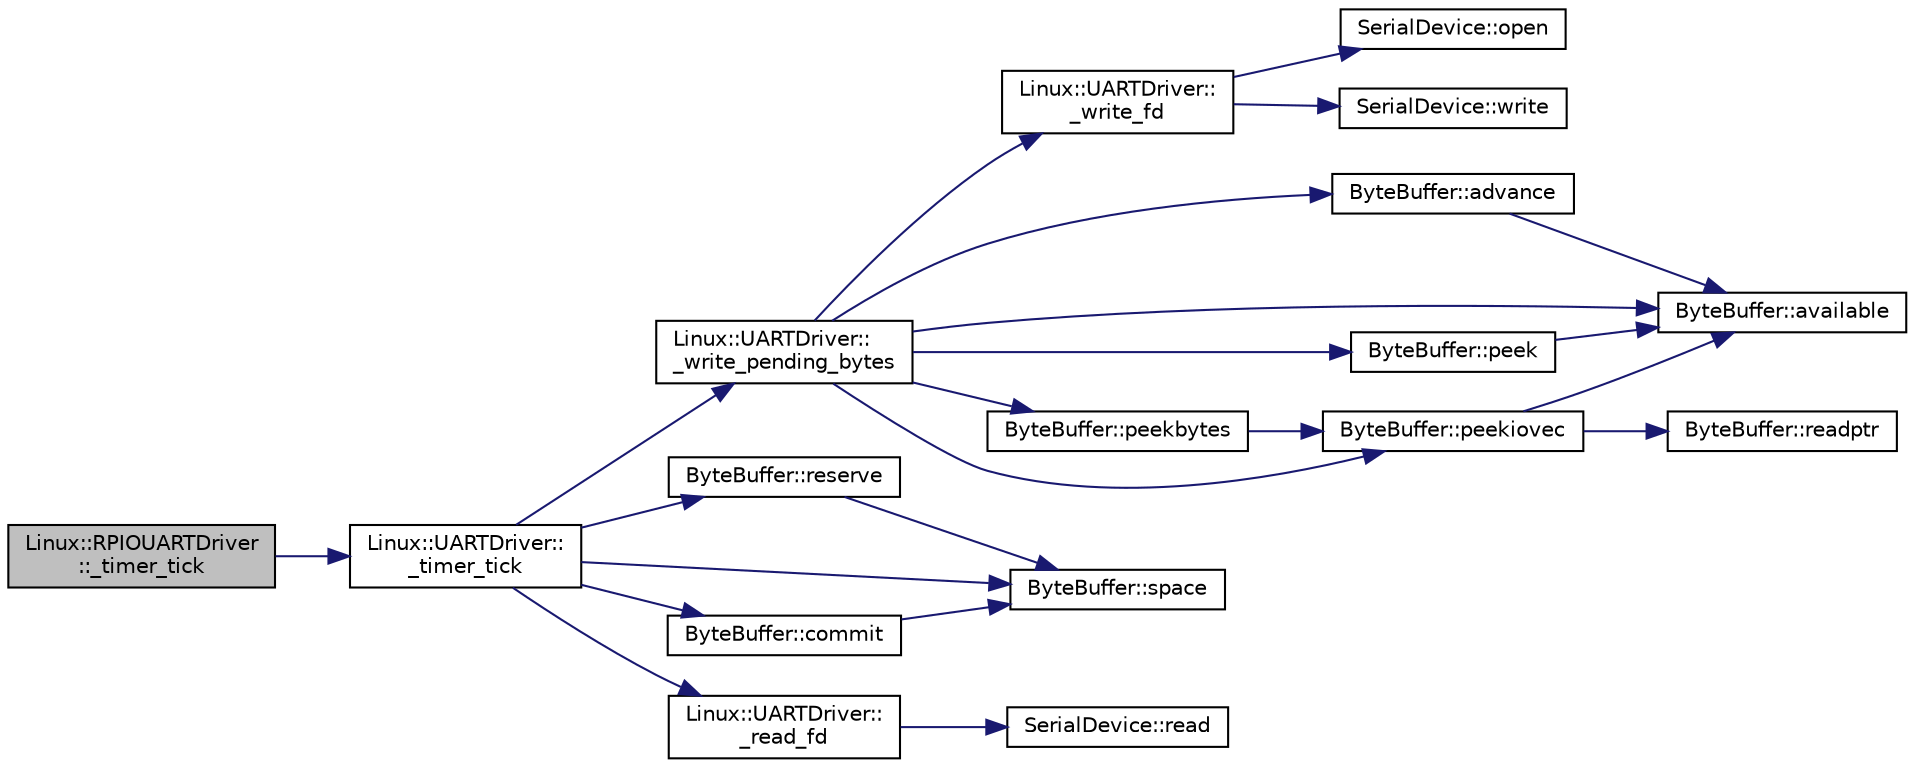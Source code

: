 digraph "Linux::RPIOUARTDriver::_timer_tick"
{
 // INTERACTIVE_SVG=YES
  edge [fontname="Helvetica",fontsize="10",labelfontname="Helvetica",labelfontsize="10"];
  node [fontname="Helvetica",fontsize="10",shape=record];
  rankdir="LR";
  Node1 [label="Linux::RPIOUARTDriver\l::_timer_tick",height=0.2,width=0.4,color="black", fillcolor="grey75", style="filled", fontcolor="black"];
  Node1 -> Node2 [color="midnightblue",fontsize="10",style="solid",fontname="Helvetica"];
  Node2 [label="Linux::UARTDriver::\l_timer_tick",height=0.2,width=0.4,color="black", fillcolor="white", style="filled",URL="$classLinux_1_1UARTDriver.html#a0518ce1498288dc92caf6bec9ed99b1b"];
  Node2 -> Node3 [color="midnightblue",fontsize="10",style="solid",fontname="Helvetica"];
  Node3 [label="Linux::UARTDriver::\l_write_pending_bytes",height=0.2,width=0.4,color="black", fillcolor="white", style="filled",URL="$classLinux_1_1UARTDriver.html#a9d1e3a24e3ad028cad337132cf3a3f7f"];
  Node3 -> Node4 [color="midnightblue",fontsize="10",style="solid",fontname="Helvetica"];
  Node4 [label="ByteBuffer::available",height=0.2,width=0.4,color="black", fillcolor="white", style="filled",URL="$classByteBuffer.html#aacbc04305e267a33a431f8736f8d0d5d"];
  Node3 -> Node5 [color="midnightblue",fontsize="10",style="solid",fontname="Helvetica"];
  Node5 [label="ByteBuffer::peek",height=0.2,width=0.4,color="black", fillcolor="white", style="filled",URL="$classByteBuffer.html#afe100bddde679bb1130338073ec5a9a9"];
  Node5 -> Node4 [color="midnightblue",fontsize="10",style="solid",fontname="Helvetica"];
  Node3 -> Node6 [color="midnightblue",fontsize="10",style="solid",fontname="Helvetica"];
  Node6 [label="ByteBuffer::peekbytes",height=0.2,width=0.4,color="black", fillcolor="white", style="filled",URL="$classByteBuffer.html#af34d398a28a23bf19cad598487eeb54d"];
  Node6 -> Node7 [color="midnightblue",fontsize="10",style="solid",fontname="Helvetica"];
  Node7 [label="ByteBuffer::peekiovec",height=0.2,width=0.4,color="black", fillcolor="white", style="filled",URL="$classByteBuffer.html#a413289b6d4cc7f9550b9c75dc7e886d5"];
  Node7 -> Node4 [color="midnightblue",fontsize="10",style="solid",fontname="Helvetica"];
  Node7 -> Node8 [color="midnightblue",fontsize="10",style="solid",fontname="Helvetica"];
  Node8 [label="ByteBuffer::readptr",height=0.2,width=0.4,color="black", fillcolor="white", style="filled",URL="$classByteBuffer.html#ac8877785d9931ae293a216b46951b4a1"];
  Node3 -> Node9 [color="midnightblue",fontsize="10",style="solid",fontname="Helvetica"];
  Node9 [label="Linux::UARTDriver::\l_write_fd",height=0.2,width=0.4,color="black", fillcolor="white", style="filled",URL="$classLinux_1_1UARTDriver.html#a6c5b8c25e9154e44794622411eda0bd4"];
  Node9 -> Node10 [color="midnightblue",fontsize="10",style="solid",fontname="Helvetica"];
  Node10 [label="SerialDevice::open",height=0.2,width=0.4,color="black", fillcolor="white", style="filled",URL="$classSerialDevice.html#aaad60303d5def2e5abf4b9988e74ff2d"];
  Node9 -> Node11 [color="midnightblue",fontsize="10",style="solid",fontname="Helvetica"];
  Node11 [label="SerialDevice::write",height=0.2,width=0.4,color="black", fillcolor="white", style="filled",URL="$classSerialDevice.html#a93c12dd5e93213bb98b83924a07ed040"];
  Node3 -> Node12 [color="midnightblue",fontsize="10",style="solid",fontname="Helvetica"];
  Node12 [label="ByteBuffer::advance",height=0.2,width=0.4,color="black", fillcolor="white", style="filled",URL="$classByteBuffer.html#a876a74665a4f4358cf2a57941543d0d6"];
  Node12 -> Node4 [color="midnightblue",fontsize="10",style="solid",fontname="Helvetica"];
  Node3 -> Node7 [color="midnightblue",fontsize="10",style="solid",fontname="Helvetica"];
  Node2 -> Node13 [color="midnightblue",fontsize="10",style="solid",fontname="Helvetica"];
  Node13 [label="ByteBuffer::reserve",height=0.2,width=0.4,color="black", fillcolor="white", style="filled",URL="$classByteBuffer.html#ad5f9e7af638987efeadb7b4bb9c0ae28"];
  Node13 -> Node14 [color="midnightblue",fontsize="10",style="solid",fontname="Helvetica"];
  Node14 [label="ByteBuffer::space",height=0.2,width=0.4,color="black", fillcolor="white", style="filled",URL="$classByteBuffer.html#a3b74f00bbdcb833f98ed59facfa41478"];
  Node2 -> Node14 [color="midnightblue",fontsize="10",style="solid",fontname="Helvetica"];
  Node2 -> Node15 [color="midnightblue",fontsize="10",style="solid",fontname="Helvetica"];
  Node15 [label="Linux::UARTDriver::\l_read_fd",height=0.2,width=0.4,color="black", fillcolor="white", style="filled",URL="$classLinux_1_1UARTDriver.html#a06fc9c8a1e15a9a2e8c24e591678f375"];
  Node15 -> Node16 [color="midnightblue",fontsize="10",style="solid",fontname="Helvetica"];
  Node16 [label="SerialDevice::read",height=0.2,width=0.4,color="black", fillcolor="white", style="filled",URL="$classSerialDevice.html#ab9d80891c101e2dd0ab0ce378a4e4982"];
  Node2 -> Node17 [color="midnightblue",fontsize="10",style="solid",fontname="Helvetica"];
  Node17 [label="ByteBuffer::commit",height=0.2,width=0.4,color="black", fillcolor="white", style="filled",URL="$classByteBuffer.html#a866914509694b8f71af1280ad2eba222"];
  Node17 -> Node14 [color="midnightblue",fontsize="10",style="solid",fontname="Helvetica"];
}
